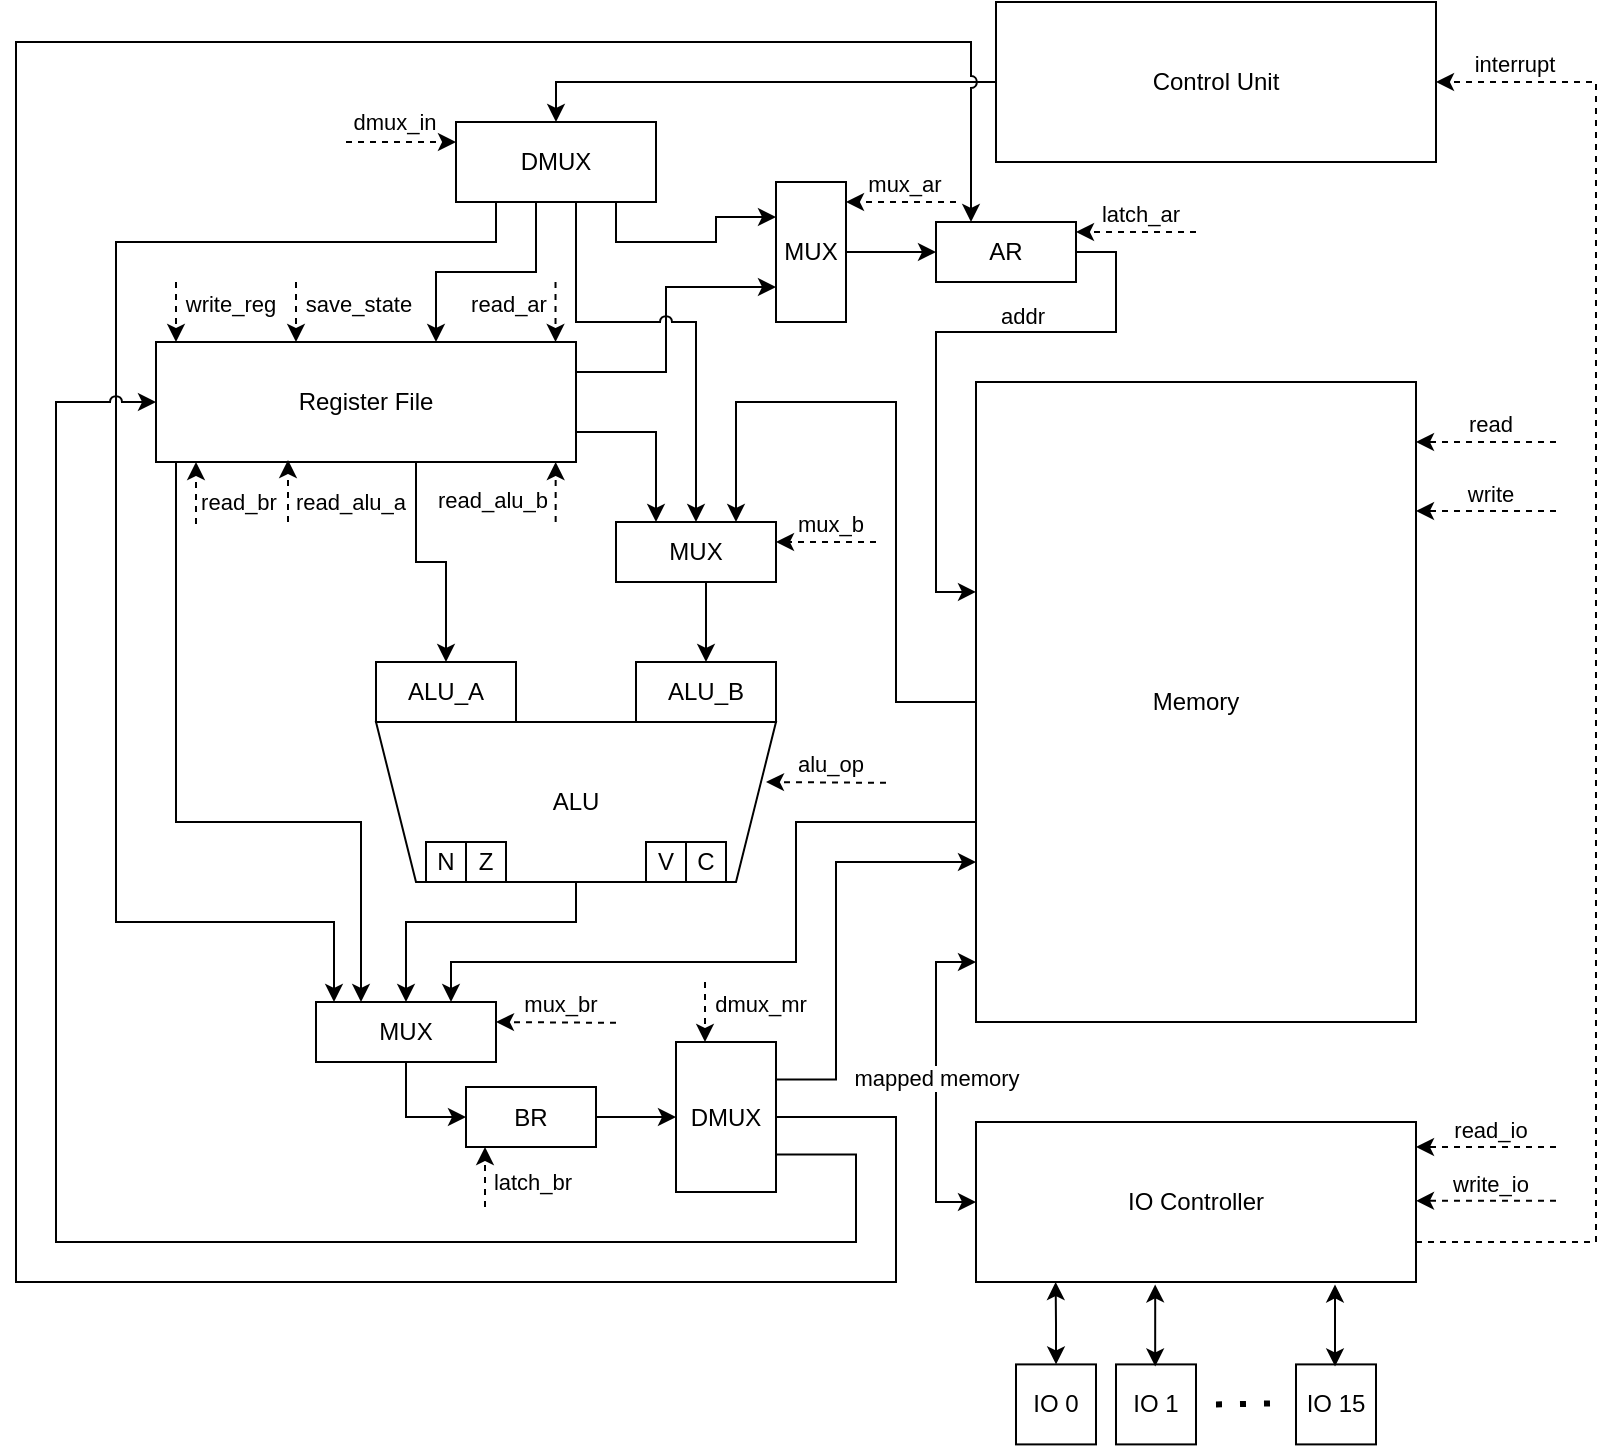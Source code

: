 <mxfile version="26.2.14">
  <diagram name="Page-1" id="099fd60b-425b-db50-ffb0-6b813814b670">
    <mxGraphModel dx="2339" dy="774" grid="1" gridSize="10" guides="1" tooltips="1" connect="1" arrows="1" fold="1" page="1" pageScale="1" pageWidth="850" pageHeight="1100" background="none" math="0" shadow="0">
      <root>
        <mxCell id="0" />
        <mxCell id="1" parent="0" />
        <mxCell id="riJFMd-E-siuRD8wx49H-91" style="edgeStyle=orthogonalEdgeStyle;rounded=0;orthogonalLoop=1;jettySize=auto;html=1;exitX=0;exitY=0.5;exitDx=0;exitDy=0;entryX=0.5;entryY=0;entryDx=0;entryDy=0;" edge="1" parent="1" source="riJFMd-E-siuRD8wx49H-23" target="riJFMd-E-siuRD8wx49H-83">
          <mxGeometry relative="1" as="geometry" />
        </mxCell>
        <mxCell id="riJFMd-E-siuRD8wx49H-23" value="Control Unit" style="rounded=0;whiteSpace=wrap;html=1;" vertex="1" parent="1">
          <mxGeometry x="480" y="10" width="220" height="80" as="geometry" />
        </mxCell>
        <mxCell id="riJFMd-E-siuRD8wx49H-191" style="edgeStyle=orthogonalEdgeStyle;rounded=0;orthogonalLoop=1;jettySize=auto;html=1;exitX=0.5;exitY=0;exitDx=0;exitDy=0;entryX=0.5;entryY=0;entryDx=0;entryDy=0;" edge="1" parent="1" source="riJFMd-E-siuRD8wx49H-2" target="riJFMd-E-siuRD8wx49H-24">
          <mxGeometry relative="1" as="geometry">
            <Array as="points">
              <mxPoint x="270" y="470" />
              <mxPoint x="185" y="470" />
            </Array>
          </mxGeometry>
        </mxCell>
        <mxCell id="riJFMd-E-siuRD8wx49H-2" value="ALU" style="shape=trapezoid;perimeter=trapezoidPerimeter;whiteSpace=wrap;html=1;fixedSize=1;direction=west;rotation=0;" vertex="1" parent="1">
          <mxGeometry x="170" y="370" width="200" height="80" as="geometry" />
        </mxCell>
        <mxCell id="riJFMd-E-siuRD8wx49H-3" value="ALU_B" style="rounded=0;whiteSpace=wrap;html=1;" vertex="1" parent="1">
          <mxGeometry x="300" y="340" width="70" height="30" as="geometry" />
        </mxCell>
        <mxCell id="riJFMd-E-siuRD8wx49H-4" value="ALU_A" style="rounded=0;whiteSpace=wrap;html=1;" vertex="1" parent="1">
          <mxGeometry x="170" y="340" width="70" height="30" as="geometry" />
        </mxCell>
        <mxCell id="riJFMd-E-siuRD8wx49H-54" style="edgeStyle=orthogonalEdgeStyle;rounded=0;orthogonalLoop=1;jettySize=auto;html=1;exitX=0.5;exitY=1;exitDx=0;exitDy=0;entryX=0;entryY=0.5;entryDx=0;entryDy=0;" edge="1" parent="1" source="riJFMd-E-siuRD8wx49H-24" target="riJFMd-E-siuRD8wx49H-47">
          <mxGeometry relative="1" as="geometry" />
        </mxCell>
        <mxCell id="riJFMd-E-siuRD8wx49H-24" value="MUX" style="rounded=0;whiteSpace=wrap;html=1;" vertex="1" parent="1">
          <mxGeometry x="140" y="510" width="90" height="30" as="geometry" />
        </mxCell>
        <mxCell id="riJFMd-E-siuRD8wx49H-45" style="edgeStyle=orthogonalEdgeStyle;rounded=0;orthogonalLoop=1;jettySize=auto;html=1;exitX=0;exitY=0.5;exitDx=0;exitDy=0;entryX=0.75;entryY=0;entryDx=0;entryDy=0;" edge="1" parent="1" source="riJFMd-E-siuRD8wx49H-31" target="riJFMd-E-siuRD8wx49H-41">
          <mxGeometry relative="1" as="geometry">
            <Array as="points">
              <mxPoint x="430" y="360" />
              <mxPoint x="430" y="210" />
              <mxPoint x="350" y="210" />
            </Array>
          </mxGeometry>
        </mxCell>
        <mxCell id="riJFMd-E-siuRD8wx49H-192" style="edgeStyle=orthogonalEdgeStyle;rounded=0;orthogonalLoop=1;jettySize=auto;html=1;exitX=0;exitY=0.5;exitDx=0;exitDy=0;entryX=0.75;entryY=0;entryDx=0;entryDy=0;" edge="1" parent="1" source="riJFMd-E-siuRD8wx49H-31" target="riJFMd-E-siuRD8wx49H-24">
          <mxGeometry relative="1" as="geometry">
            <Array as="points">
              <mxPoint x="470" y="420" />
              <mxPoint x="380" y="420" />
              <mxPoint x="380" y="490" />
              <mxPoint x="208" y="490" />
            </Array>
          </mxGeometry>
        </mxCell>
        <mxCell id="riJFMd-E-siuRD8wx49H-31" value="Memory" style="rounded=0;whiteSpace=wrap;html=1;" vertex="1" parent="1">
          <mxGeometry x="470" y="200" width="220" height="320" as="geometry" />
        </mxCell>
        <mxCell id="riJFMd-E-siuRD8wx49H-37" value="AR" style="rounded=0;whiteSpace=wrap;html=1;" vertex="1" parent="1">
          <mxGeometry x="450" y="120" width="70" height="30" as="geometry" />
        </mxCell>
        <mxCell id="riJFMd-E-siuRD8wx49H-40" style="edgeStyle=orthogonalEdgeStyle;rounded=0;orthogonalLoop=1;jettySize=auto;html=1;exitX=1;exitY=0.5;exitDx=0;exitDy=0;entryX=0;entryY=0.328;entryDx=0;entryDy=0;entryPerimeter=0;" edge="1" parent="1" source="riJFMd-E-siuRD8wx49H-37" target="riJFMd-E-siuRD8wx49H-31">
          <mxGeometry relative="1" as="geometry" />
        </mxCell>
        <mxCell id="riJFMd-E-siuRD8wx49H-146" value="addr" style="edgeLabel;html=1;align=center;verticalAlign=middle;resizable=0;points=[];" vertex="1" connectable="0" parent="riJFMd-E-siuRD8wx49H-40">
          <mxGeometry x="-0.285" relative="1" as="geometry">
            <mxPoint y="-8" as="offset" />
          </mxGeometry>
        </mxCell>
        <mxCell id="riJFMd-E-siuRD8wx49H-46" style="edgeStyle=orthogonalEdgeStyle;rounded=0;orthogonalLoop=1;jettySize=auto;html=1;exitX=0.5;exitY=1;exitDx=0;exitDy=0;entryX=0.5;entryY=0;entryDx=0;entryDy=0;" edge="1" parent="1" source="riJFMd-E-siuRD8wx49H-41" target="riJFMd-E-siuRD8wx49H-3">
          <mxGeometry relative="1" as="geometry">
            <Array as="points">
              <mxPoint x="335" y="280" />
            </Array>
          </mxGeometry>
        </mxCell>
        <mxCell id="riJFMd-E-siuRD8wx49H-41" value="MUX" style="rounded=0;whiteSpace=wrap;html=1;" vertex="1" parent="1">
          <mxGeometry x="290" y="270" width="80" height="30" as="geometry" />
        </mxCell>
        <mxCell id="riJFMd-E-siuRD8wx49H-73" style="edgeStyle=orthogonalEdgeStyle;rounded=0;orthogonalLoop=1;jettySize=auto;html=1;exitX=1;exitY=0.5;exitDx=0;exitDy=0;entryX=0;entryY=0.5;entryDx=0;entryDy=0;" edge="1" parent="1" source="riJFMd-E-siuRD8wx49H-47" target="riJFMd-E-siuRD8wx49H-72">
          <mxGeometry relative="1" as="geometry" />
        </mxCell>
        <mxCell id="riJFMd-E-siuRD8wx49H-47" value="BR" style="rounded=0;whiteSpace=wrap;html=1;" vertex="1" parent="1">
          <mxGeometry x="215" y="552.5" width="65" height="30" as="geometry" />
        </mxCell>
        <mxCell id="riJFMd-E-siuRD8wx49H-64" style="edgeStyle=orthogonalEdgeStyle;rounded=0;orthogonalLoop=1;jettySize=auto;html=1;exitX=1;exitY=0.75;exitDx=0;exitDy=0;entryX=0.25;entryY=0;entryDx=0;entryDy=0;" edge="1" parent="1" source="riJFMd-E-siuRD8wx49H-57" target="riJFMd-E-siuRD8wx49H-41">
          <mxGeometry relative="1" as="geometry" />
        </mxCell>
        <mxCell id="riJFMd-E-siuRD8wx49H-68" style="edgeStyle=orthogonalEdgeStyle;rounded=0;orthogonalLoop=1;jettySize=auto;html=1;exitX=1;exitY=0.25;exitDx=0;exitDy=0;entryX=0;entryY=0.75;entryDx=0;entryDy=0;strokeColor=default;snapToPoint=0;noJump=0;" edge="1" parent="1" source="riJFMd-E-siuRD8wx49H-57" target="riJFMd-E-siuRD8wx49H-66">
          <mxGeometry relative="1" as="geometry">
            <Array as="points">
              <mxPoint x="315" y="195" />
              <mxPoint x="315" y="153" />
            </Array>
          </mxGeometry>
        </mxCell>
        <mxCell id="riJFMd-E-siuRD8wx49H-175" style="edgeStyle=orthogonalEdgeStyle;rounded=0;orthogonalLoop=1;jettySize=auto;html=1;exitX=0.5;exitY=1;exitDx=0;exitDy=0;" edge="1" parent="1" source="riJFMd-E-siuRD8wx49H-57" target="riJFMd-E-siuRD8wx49H-4">
          <mxGeometry relative="1" as="geometry">
            <Array as="points">
              <mxPoint x="190" y="240" />
              <mxPoint x="190" y="290" />
              <mxPoint x="205" y="290" />
            </Array>
          </mxGeometry>
        </mxCell>
        <mxCell id="riJFMd-E-siuRD8wx49H-194" style="edgeStyle=orthogonalEdgeStyle;rounded=0;orthogonalLoop=1;jettySize=auto;html=1;exitX=0.5;exitY=1;exitDx=0;exitDy=0;entryX=0.25;entryY=0;entryDx=0;entryDy=0;" edge="1" parent="1" source="riJFMd-E-siuRD8wx49H-57" target="riJFMd-E-siuRD8wx49H-24">
          <mxGeometry relative="1" as="geometry">
            <Array as="points">
              <mxPoint x="70" y="240" />
              <mxPoint x="70" y="420" />
              <mxPoint x="162" y="420" />
            </Array>
          </mxGeometry>
        </mxCell>
        <mxCell id="riJFMd-E-siuRD8wx49H-57" value="Register File" style="rounded=0;whiteSpace=wrap;html=1;" vertex="1" parent="1">
          <mxGeometry x="60" y="180" width="210" height="60" as="geometry" />
        </mxCell>
        <mxCell id="riJFMd-E-siuRD8wx49H-67" style="edgeStyle=orthogonalEdgeStyle;rounded=0;orthogonalLoop=1;jettySize=auto;html=1;exitX=1;exitY=0.5;exitDx=0;exitDy=0;entryX=0;entryY=0.5;entryDx=0;entryDy=0;" edge="1" parent="1" source="riJFMd-E-siuRD8wx49H-66" target="riJFMd-E-siuRD8wx49H-37">
          <mxGeometry relative="1" as="geometry" />
        </mxCell>
        <mxCell id="riJFMd-E-siuRD8wx49H-66" value="MUX" style="rounded=0;whiteSpace=wrap;html=1;" vertex="1" parent="1">
          <mxGeometry x="370" y="100" width="35" height="70" as="geometry" />
        </mxCell>
        <mxCell id="riJFMd-E-siuRD8wx49H-74" style="edgeStyle=orthogonalEdgeStyle;rounded=0;orthogonalLoop=1;jettySize=auto;html=1;exitX=1;exitY=0.25;exitDx=0;exitDy=0;entryX=0;entryY=0.75;entryDx=0;entryDy=0;" edge="1" parent="1" source="riJFMd-E-siuRD8wx49H-72" target="riJFMd-E-siuRD8wx49H-31">
          <mxGeometry relative="1" as="geometry">
            <Array as="points">
              <mxPoint x="400" y="549" />
              <mxPoint x="400" y="440" />
            </Array>
          </mxGeometry>
        </mxCell>
        <mxCell id="riJFMd-E-siuRD8wx49H-199" style="edgeStyle=orthogonalEdgeStyle;rounded=0;orthogonalLoop=1;jettySize=auto;html=1;exitX=1;exitY=0.5;exitDx=0;exitDy=0;entryX=0.25;entryY=0;entryDx=0;entryDy=0;jumpStyle=arc;" edge="1" parent="1" source="riJFMd-E-siuRD8wx49H-72" target="riJFMd-E-siuRD8wx49H-37">
          <mxGeometry relative="1" as="geometry">
            <Array as="points">
              <mxPoint x="430" y="568" />
              <mxPoint x="430" y="650" />
              <mxPoint x="-10" y="650" />
              <mxPoint x="-10" y="30" />
              <mxPoint x="468" y="30" />
            </Array>
          </mxGeometry>
        </mxCell>
        <mxCell id="riJFMd-E-siuRD8wx49H-72" value="DMUX" style="rounded=0;whiteSpace=wrap;html=1;" vertex="1" parent="1">
          <mxGeometry x="320" y="530" width="50" height="75" as="geometry" />
        </mxCell>
        <mxCell id="riJFMd-E-siuRD8wx49H-86" style="edgeStyle=orthogonalEdgeStyle;rounded=0;orthogonalLoop=1;jettySize=auto;html=1;exitX=0.75;exitY=1;exitDx=0;exitDy=0;entryX=0;entryY=0.25;entryDx=0;entryDy=0;" edge="1" parent="1" source="riJFMd-E-siuRD8wx49H-83" target="riJFMd-E-siuRD8wx49H-66">
          <mxGeometry relative="1" as="geometry">
            <Array as="points">
              <mxPoint x="290" y="130" />
              <mxPoint x="340" y="130" />
              <mxPoint x="340" y="118" />
            </Array>
          </mxGeometry>
        </mxCell>
        <mxCell id="riJFMd-E-siuRD8wx49H-88" style="edgeStyle=orthogonalEdgeStyle;rounded=0;orthogonalLoop=1;jettySize=auto;html=1;exitX=0;exitY=1;exitDx=0;exitDy=0;" edge="1" parent="1" source="riJFMd-E-siuRD8wx49H-83">
          <mxGeometry relative="1" as="geometry">
            <mxPoint x="149" y="510" as="targetPoint" />
            <Array as="points">
              <mxPoint x="230" y="110" />
              <mxPoint x="230" y="130" />
              <mxPoint x="40" y="130" />
              <mxPoint x="40" y="470" />
              <mxPoint x="149" y="470" />
            </Array>
          </mxGeometry>
        </mxCell>
        <mxCell id="riJFMd-E-siuRD8wx49H-170" style="edgeStyle=orthogonalEdgeStyle;rounded=0;orthogonalLoop=1;jettySize=auto;html=1;exitX=0.5;exitY=1;exitDx=0;exitDy=0;" edge="1" parent="1" source="riJFMd-E-siuRD8wx49H-83" target="riJFMd-E-siuRD8wx49H-57">
          <mxGeometry relative="1" as="geometry">
            <Array as="points">
              <mxPoint x="250" y="110" />
              <mxPoint x="250" y="145" />
              <mxPoint x="200" y="145" />
            </Array>
          </mxGeometry>
        </mxCell>
        <mxCell id="riJFMd-E-siuRD8wx49H-83" value="DMUX" style="rounded=0;whiteSpace=wrap;html=1;" vertex="1" parent="1">
          <mxGeometry x="210" y="70" width="100" height="40" as="geometry" />
        </mxCell>
        <mxCell id="riJFMd-E-siuRD8wx49H-75" style="edgeStyle=orthogonalEdgeStyle;rounded=0;orthogonalLoop=1;jettySize=auto;html=1;exitX=1;exitY=0.75;exitDx=0;exitDy=0;entryX=0;entryY=0.5;entryDx=0;entryDy=0;jumpStyle=arc;" edge="1" parent="1" source="riJFMd-E-siuRD8wx49H-72" target="riJFMd-E-siuRD8wx49H-57">
          <mxGeometry relative="1" as="geometry">
            <Array as="points">
              <mxPoint x="410" y="586" />
              <mxPoint x="410" y="630" />
              <mxPoint x="10" y="630" />
              <mxPoint x="10" y="210" />
            </Array>
          </mxGeometry>
        </mxCell>
        <mxCell id="riJFMd-E-siuRD8wx49H-85" style="edgeStyle=orthogonalEdgeStyle;rounded=0;orthogonalLoop=1;jettySize=auto;html=1;exitX=0.5;exitY=1;exitDx=0;exitDy=0;entryX=0.5;entryY=0;entryDx=0;entryDy=0;jumpStyle=arc;" edge="1" parent="1" source="riJFMd-E-siuRD8wx49H-83" target="riJFMd-E-siuRD8wx49H-41">
          <mxGeometry relative="1" as="geometry">
            <Array as="points">
              <mxPoint x="270" y="110" />
              <mxPoint x="270" y="170" />
              <mxPoint x="330" y="170" />
            </Array>
          </mxGeometry>
        </mxCell>
        <mxCell id="riJFMd-E-siuRD8wx49H-103" style="edgeStyle=orthogonalEdgeStyle;rounded=0;orthogonalLoop=1;jettySize=auto;html=1;exitX=0;exitY=0.5;exitDx=0;exitDy=0;startArrow=classic;startFill=1;" edge="1" parent="1" source="riJFMd-E-siuRD8wx49H-92">
          <mxGeometry relative="1" as="geometry">
            <mxPoint x="470" y="490" as="targetPoint" />
            <Array as="points">
              <mxPoint x="450" y="610" />
              <mxPoint x="450" y="490" />
            </Array>
          </mxGeometry>
        </mxCell>
        <mxCell id="riJFMd-E-siuRD8wx49H-158" value="mapped memory" style="edgeLabel;html=1;align=center;verticalAlign=middle;resizable=0;points=[];" vertex="1" connectable="0" parent="riJFMd-E-siuRD8wx49H-103">
          <mxGeometry x="0.025" relative="1" as="geometry">
            <mxPoint as="offset" />
          </mxGeometry>
        </mxCell>
        <mxCell id="riJFMd-E-siuRD8wx49H-173" style="edgeStyle=orthogonalEdgeStyle;rounded=0;orthogonalLoop=1;jettySize=auto;html=1;exitX=1;exitY=0.75;exitDx=0;exitDy=0;entryX=1;entryY=0.5;entryDx=0;entryDy=0;dashed=1;" edge="1" parent="1" source="riJFMd-E-siuRD8wx49H-92" target="riJFMd-E-siuRD8wx49H-23">
          <mxGeometry relative="1" as="geometry">
            <Array as="points">
              <mxPoint x="780" y="630" />
              <mxPoint x="780" y="50" />
            </Array>
          </mxGeometry>
        </mxCell>
        <mxCell id="riJFMd-E-siuRD8wx49H-174" value="interrupt" style="edgeLabel;html=1;align=center;verticalAlign=middle;resizable=0;points=[];" vertex="1" connectable="0" parent="riJFMd-E-siuRD8wx49H-173">
          <mxGeometry x="0.897" y="-1" relative="1" as="geometry">
            <mxPoint y="-8" as="offset" />
          </mxGeometry>
        </mxCell>
        <mxCell id="riJFMd-E-siuRD8wx49H-92" value="IO Controller" style="rounded=0;whiteSpace=wrap;html=1;" vertex="1" parent="1">
          <mxGeometry x="470" y="570" width="220" height="80" as="geometry" />
        </mxCell>
        <mxCell id="riJFMd-E-siuRD8wx49H-93" value="IO 0" style="rounded=0;whiteSpace=wrap;html=1;" vertex="1" parent="1">
          <mxGeometry x="490" y="691.2" width="40" height="40" as="geometry" />
        </mxCell>
        <mxCell id="riJFMd-E-siuRD8wx49H-94" value="IO 1" style="rounded=0;whiteSpace=wrap;html=1;" vertex="1" parent="1">
          <mxGeometry x="540" y="691.2" width="40" height="40" as="geometry" />
        </mxCell>
        <mxCell id="riJFMd-E-siuRD8wx49H-95" value="IO 15" style="rounded=0;whiteSpace=wrap;html=1;" vertex="1" parent="1">
          <mxGeometry x="630" y="691.2" width="40" height="40" as="geometry" />
        </mxCell>
        <mxCell id="riJFMd-E-siuRD8wx49H-98" style="edgeStyle=orthogonalEdgeStyle;rounded=0;orthogonalLoop=1;jettySize=auto;html=1;exitX=0.5;exitY=0;exitDx=0;exitDy=0;entryX=0.181;entryY=0.985;entryDx=0;entryDy=0;entryPerimeter=0;startArrow=classic;startFill=1;" edge="1" parent="1" source="riJFMd-E-siuRD8wx49H-93">
          <mxGeometry relative="1" as="geometry">
            <mxPoint x="509.82" y="650" as="targetPoint" />
          </mxGeometry>
        </mxCell>
        <mxCell id="riJFMd-E-siuRD8wx49H-99" style="edgeStyle=orthogonalEdgeStyle;rounded=0;orthogonalLoop=1;jettySize=auto;html=1;exitX=0.5;exitY=0;exitDx=0;exitDy=0;entryX=0.181;entryY=0.985;entryDx=0;entryDy=0;entryPerimeter=0;startArrow=classic;startFill=1;" edge="1" parent="1">
          <mxGeometry relative="1" as="geometry">
            <mxPoint x="559.58" y="692.2" as="sourcePoint" />
            <mxPoint x="559.58" y="651.2" as="targetPoint" />
            <Array as="points">
              <mxPoint x="559.58" y="662.2" />
              <mxPoint x="559.58" y="662.2" />
            </Array>
          </mxGeometry>
        </mxCell>
        <mxCell id="riJFMd-E-siuRD8wx49H-100" style="edgeStyle=orthogonalEdgeStyle;rounded=0;orthogonalLoop=1;jettySize=auto;html=1;exitX=0.5;exitY=0;exitDx=0;exitDy=0;entryX=0.181;entryY=0.985;entryDx=0;entryDy=0;entryPerimeter=0;startArrow=classic;startFill=1;" edge="1" parent="1">
          <mxGeometry relative="1" as="geometry">
            <mxPoint x="649.5" y="692.2" as="sourcePoint" />
            <mxPoint x="649.5" y="651.2" as="targetPoint" />
          </mxGeometry>
        </mxCell>
        <mxCell id="riJFMd-E-siuRD8wx49H-101" value="" style="endArrow=none;dashed=1;html=1;dashPattern=1 3;strokeWidth=3;rounded=0;" edge="1" parent="1">
          <mxGeometry width="50" height="50" relative="1" as="geometry">
            <mxPoint x="590" y="711.2" as="sourcePoint" />
            <mxPoint x="620" y="710.7" as="targetPoint" />
          </mxGeometry>
        </mxCell>
        <mxCell id="riJFMd-E-siuRD8wx49H-106" value="" style="endArrow=classic;html=1;rounded=0;dashed=1;endFill=1;" edge="1" parent="1">
          <mxGeometry width="50" height="50" relative="1" as="geometry">
            <mxPoint x="760" y="582.5" as="sourcePoint" />
            <mxPoint x="690" y="582.5" as="targetPoint" />
          </mxGeometry>
        </mxCell>
        <mxCell id="riJFMd-E-siuRD8wx49H-107" value="&amp;nbsp;read_io&amp;nbsp; " style="edgeLabel;html=1;align=center;verticalAlign=middle;resizable=0;points=[];" vertex="1" connectable="0" parent="riJFMd-E-siuRD8wx49H-106">
          <mxGeometry x="-0.056" y="-1" relative="1" as="geometry">
            <mxPoint y="-8" as="offset" />
          </mxGeometry>
        </mxCell>
        <mxCell id="riJFMd-E-siuRD8wx49H-111" value="" style="endArrow=classic;html=1;rounded=0;dashed=1;" edge="1" parent="1">
          <mxGeometry width="50" height="50" relative="1" as="geometry">
            <mxPoint x="760" y="609.41" as="sourcePoint" />
            <mxPoint x="690" y="609.41" as="targetPoint" />
          </mxGeometry>
        </mxCell>
        <mxCell id="riJFMd-E-siuRD8wx49H-112" value="write_io" style="edgeLabel;html=1;align=center;verticalAlign=middle;resizable=0;points=[];" vertex="1" connectable="0" parent="riJFMd-E-siuRD8wx49H-111">
          <mxGeometry x="-0.056" y="-1" relative="1" as="geometry">
            <mxPoint y="-8" as="offset" />
          </mxGeometry>
        </mxCell>
        <mxCell id="riJFMd-E-siuRD8wx49H-118" value="" style="endArrow=classic;html=1;rounded=0;dashed=1;endFill=1;" edge="1" parent="1">
          <mxGeometry width="50" height="50" relative="1" as="geometry">
            <mxPoint x="760" y="230" as="sourcePoint" />
            <mxPoint x="690" y="230" as="targetPoint" />
          </mxGeometry>
        </mxCell>
        <mxCell id="riJFMd-E-siuRD8wx49H-119" value="&amp;nbsp;read&amp;nbsp; " style="edgeLabel;html=1;align=center;verticalAlign=middle;resizable=0;points=[];" vertex="1" connectable="0" parent="riJFMd-E-siuRD8wx49H-118">
          <mxGeometry x="-0.056" y="-1" relative="1" as="geometry">
            <mxPoint y="-8" as="offset" />
          </mxGeometry>
        </mxCell>
        <mxCell id="riJFMd-E-siuRD8wx49H-120" value="" style="endArrow=classic;html=1;rounded=0;dashed=1;" edge="1" parent="1">
          <mxGeometry width="50" height="50" relative="1" as="geometry">
            <mxPoint x="760" y="264.5" as="sourcePoint" />
            <mxPoint x="690" y="264.5" as="targetPoint" />
          </mxGeometry>
        </mxCell>
        <mxCell id="riJFMd-E-siuRD8wx49H-121" value="write" style="edgeLabel;html=1;align=center;verticalAlign=middle;resizable=0;points=[];" vertex="1" connectable="0" parent="riJFMd-E-siuRD8wx49H-120">
          <mxGeometry x="-0.056" y="-1" relative="1" as="geometry">
            <mxPoint y="-8" as="offset" />
          </mxGeometry>
        </mxCell>
        <mxCell id="riJFMd-E-siuRD8wx49H-123" value="" style="endArrow=classic;html=1;rounded=0;dashed=1;" edge="1" parent="1">
          <mxGeometry width="50" height="50" relative="1" as="geometry">
            <mxPoint x="155" y="80" as="sourcePoint" />
            <mxPoint x="210" y="80" as="targetPoint" />
          </mxGeometry>
        </mxCell>
        <mxCell id="riJFMd-E-siuRD8wx49H-124" value="dmux_in" style="edgeLabel;html=1;align=center;verticalAlign=middle;resizable=0;points=[];" vertex="1" connectable="0" parent="riJFMd-E-siuRD8wx49H-123">
          <mxGeometry x="-0.056" y="-1" relative="1" as="geometry">
            <mxPoint x="-2" y="-11" as="offset" />
          </mxGeometry>
        </mxCell>
        <mxCell id="riJFMd-E-siuRD8wx49H-126" value="" style="endArrow=classic;html=1;rounded=0;dashed=1;" edge="1" parent="1">
          <mxGeometry width="50" height="50" relative="1" as="geometry">
            <mxPoint x="334.5" y="500" as="sourcePoint" />
            <mxPoint x="334.5" y="530" as="targetPoint" />
          </mxGeometry>
        </mxCell>
        <mxCell id="riJFMd-E-siuRD8wx49H-127" value="dmux_mr" style="edgeLabel;html=1;align=center;verticalAlign=middle;resizable=0;points=[];" vertex="1" connectable="0" parent="riJFMd-E-siuRD8wx49H-126">
          <mxGeometry x="-0.056" y="-4" relative="1" as="geometry">
            <mxPoint x="31" y="-3" as="offset" />
          </mxGeometry>
        </mxCell>
        <mxCell id="riJFMd-E-siuRD8wx49H-128" value="" style="endArrow=classic;html=1;rounded=0;dashed=1;" edge="1" parent="1">
          <mxGeometry width="50" height="50" relative="1" as="geometry">
            <mxPoint x="460" y="110" as="sourcePoint" />
            <mxPoint x="405" y="110" as="targetPoint" />
          </mxGeometry>
        </mxCell>
        <mxCell id="riJFMd-E-siuRD8wx49H-129" value="mux_ar" style="edgeLabel;html=1;align=center;verticalAlign=middle;resizable=0;points=[];" vertex="1" connectable="0" parent="riJFMd-E-siuRD8wx49H-128">
          <mxGeometry x="-0.056" y="-1" relative="1" as="geometry">
            <mxPoint y="-8" as="offset" />
          </mxGeometry>
        </mxCell>
        <mxCell id="riJFMd-E-siuRD8wx49H-138" value="" style="endArrow=classic;html=1;rounded=0;dashed=1;" edge="1" parent="1">
          <mxGeometry width="50" height="50" relative="1" as="geometry">
            <mxPoint x="420" y="280" as="sourcePoint" />
            <mxPoint x="370" y="280" as="targetPoint" />
          </mxGeometry>
        </mxCell>
        <mxCell id="riJFMd-E-siuRD8wx49H-139" value="mux_b" style="edgeLabel;html=1;align=center;verticalAlign=middle;resizable=0;points=[];" vertex="1" connectable="0" parent="riJFMd-E-siuRD8wx49H-138">
          <mxGeometry x="-0.056" y="-1" relative="1" as="geometry">
            <mxPoint y="-8" as="offset" />
          </mxGeometry>
        </mxCell>
        <mxCell id="riJFMd-E-siuRD8wx49H-140" value="" style="endArrow=classic;html=1;rounded=0;dashed=1;" edge="1" parent="1">
          <mxGeometry width="50" height="50" relative="1" as="geometry">
            <mxPoint x="290" y="520.42" as="sourcePoint" />
            <mxPoint x="230" y="520" as="targetPoint" />
          </mxGeometry>
        </mxCell>
        <mxCell id="riJFMd-E-siuRD8wx49H-141" value="mux_br" style="edgeLabel;html=1;align=center;verticalAlign=middle;resizable=0;points=[];" vertex="1" connectable="0" parent="riJFMd-E-siuRD8wx49H-140">
          <mxGeometry x="-0.056" y="-1" relative="1" as="geometry">
            <mxPoint y="-8" as="offset" />
          </mxGeometry>
        </mxCell>
        <mxCell id="riJFMd-E-siuRD8wx49H-147" value="N" style="rounded=0;whiteSpace=wrap;html=1;" vertex="1" parent="1">
          <mxGeometry x="195" y="430" width="20" height="20" as="geometry" />
        </mxCell>
        <mxCell id="riJFMd-E-siuRD8wx49H-148" value="Z" style="rounded=0;whiteSpace=wrap;html=1;" vertex="1" parent="1">
          <mxGeometry x="215" y="430" width="20" height="20" as="geometry" />
        </mxCell>
        <mxCell id="riJFMd-E-siuRD8wx49H-150" value="V" style="rounded=0;whiteSpace=wrap;html=1;" vertex="1" parent="1">
          <mxGeometry x="305" y="430" width="20" height="20" as="geometry" />
        </mxCell>
        <mxCell id="riJFMd-E-siuRD8wx49H-151" value="C" style="rounded=0;whiteSpace=wrap;html=1;" vertex="1" parent="1">
          <mxGeometry x="325" y="430" width="20" height="20" as="geometry" />
        </mxCell>
        <mxCell id="riJFMd-E-siuRD8wx49H-152" value="" style="endArrow=classic;html=1;rounded=0;dashed=1;entryX=0.25;entryY=1;entryDx=0;entryDy=0;" edge="1" parent="1">
          <mxGeometry width="50" height="50" relative="1" as="geometry">
            <mxPoint x="224.5" y="612.5" as="sourcePoint" />
            <mxPoint x="224.5" y="582.5" as="targetPoint" />
          </mxGeometry>
        </mxCell>
        <mxCell id="riJFMd-E-siuRD8wx49H-153" value="latch_br" style="edgeLabel;html=1;align=center;verticalAlign=middle;resizable=0;points=[];" vertex="1" connectable="0" parent="riJFMd-E-siuRD8wx49H-152">
          <mxGeometry x="-0.056" y="-4" relative="1" as="geometry">
            <mxPoint x="19" y="1" as="offset" />
          </mxGeometry>
        </mxCell>
        <mxCell id="riJFMd-E-siuRD8wx49H-154" value="" style="endArrow=classic;html=1;rounded=0;dashed=1;" edge="1" parent="1">
          <mxGeometry width="50" height="50" relative="1" as="geometry">
            <mxPoint x="580" y="125" as="sourcePoint" />
            <mxPoint x="520" y="125" as="targetPoint" />
          </mxGeometry>
        </mxCell>
        <mxCell id="riJFMd-E-siuRD8wx49H-155" value="latch_ar" style="edgeLabel;html=1;align=center;verticalAlign=middle;resizable=0;points=[];" vertex="1" connectable="0" parent="riJFMd-E-siuRD8wx49H-154">
          <mxGeometry x="-0.056" y="-1" relative="1" as="geometry">
            <mxPoint y="-8" as="offset" />
          </mxGeometry>
        </mxCell>
        <mxCell id="riJFMd-E-siuRD8wx49H-156" value="" style="endArrow=classic;html=1;rounded=0;dashed=1;" edge="1" parent="1">
          <mxGeometry width="50" height="50" relative="1" as="geometry">
            <mxPoint x="425" y="400.42" as="sourcePoint" />
            <mxPoint x="365" y="400.0" as="targetPoint" />
          </mxGeometry>
        </mxCell>
        <mxCell id="riJFMd-E-siuRD8wx49H-157" value="alu_op" style="edgeLabel;html=1;align=center;verticalAlign=middle;resizable=0;points=[];" vertex="1" connectable="0" parent="riJFMd-E-siuRD8wx49H-156">
          <mxGeometry x="-0.056" y="-1" relative="1" as="geometry">
            <mxPoint y="-8" as="offset" />
          </mxGeometry>
        </mxCell>
        <mxCell id="riJFMd-E-siuRD8wx49H-161" value="" style="endArrow=classic;html=1;rounded=0;dashed=1;" edge="1" parent="1">
          <mxGeometry width="50" height="50" relative="1" as="geometry">
            <mxPoint x="70" y="150" as="sourcePoint" />
            <mxPoint x="70" y="180" as="targetPoint" />
          </mxGeometry>
        </mxCell>
        <mxCell id="riJFMd-E-siuRD8wx49H-162" value="write_reg" style="edgeLabel;html=1;align=center;verticalAlign=middle;resizable=0;points=[];" vertex="1" connectable="0" parent="riJFMd-E-siuRD8wx49H-161">
          <mxGeometry x="-0.056" y="-4" relative="1" as="geometry">
            <mxPoint x="31" y="-3" as="offset" />
          </mxGeometry>
        </mxCell>
        <mxCell id="riJFMd-E-siuRD8wx49H-166" value="" style="endArrow=classic;html=1;rounded=0;dashed=1;entryX=0.25;entryY=1;entryDx=0;entryDy=0;" edge="1" parent="1">
          <mxGeometry width="50" height="50" relative="1" as="geometry">
            <mxPoint x="126" y="270" as="sourcePoint" />
            <mxPoint x="126" y="239" as="targetPoint" />
          </mxGeometry>
        </mxCell>
        <mxCell id="riJFMd-E-siuRD8wx49H-167" value="read_alu_a" style="edgeLabel;html=1;align=center;verticalAlign=middle;resizable=0;points=[];" vertex="1" connectable="0" parent="riJFMd-E-siuRD8wx49H-166">
          <mxGeometry x="-0.056" y="-4" relative="1" as="geometry">
            <mxPoint x="27" y="4" as="offset" />
          </mxGeometry>
        </mxCell>
        <mxCell id="riJFMd-E-siuRD8wx49H-168" value="" style="endArrow=classic;html=1;rounded=0;dashed=1;entryX=0.25;entryY=1;entryDx=0;entryDy=0;" edge="1" parent="1">
          <mxGeometry width="50" height="50" relative="1" as="geometry">
            <mxPoint x="259.83" y="270" as="sourcePoint" />
            <mxPoint x="259.83" y="240.0" as="targetPoint" />
          </mxGeometry>
        </mxCell>
        <mxCell id="riJFMd-E-siuRD8wx49H-169" value="read_alu_b" style="edgeLabel;html=1;align=center;verticalAlign=middle;resizable=0;points=[];" vertex="1" connectable="0" parent="riJFMd-E-siuRD8wx49H-168">
          <mxGeometry x="-0.056" y="-4" relative="1" as="geometry">
            <mxPoint x="-36" y="3" as="offset" />
          </mxGeometry>
        </mxCell>
        <mxCell id="riJFMd-E-siuRD8wx49H-171" value="" style="endArrow=classic;html=1;rounded=0;dashed=1;" edge="1" parent="1">
          <mxGeometry width="50" height="50" relative="1" as="geometry">
            <mxPoint x="259.76" y="150" as="sourcePoint" />
            <mxPoint x="259.76" y="180" as="targetPoint" />
          </mxGeometry>
        </mxCell>
        <mxCell id="riJFMd-E-siuRD8wx49H-172" value="read_ar" style="edgeLabel;html=1;align=center;verticalAlign=middle;resizable=0;points=[];" vertex="1" connectable="0" parent="riJFMd-E-siuRD8wx49H-171">
          <mxGeometry x="-0.056" y="-4" relative="1" as="geometry">
            <mxPoint x="-20" y="-3" as="offset" />
          </mxGeometry>
        </mxCell>
        <mxCell id="riJFMd-E-siuRD8wx49H-176" value="" style="endArrow=classic;html=1;rounded=0;dashed=1;" edge="1" parent="1">
          <mxGeometry width="50" height="50" relative="1" as="geometry">
            <mxPoint x="130" y="150" as="sourcePoint" />
            <mxPoint x="130" y="180" as="targetPoint" />
          </mxGeometry>
        </mxCell>
        <mxCell id="riJFMd-E-siuRD8wx49H-177" value="save_state" style="edgeLabel;html=1;align=center;verticalAlign=middle;resizable=0;points=[];" vertex="1" connectable="0" parent="riJFMd-E-siuRD8wx49H-176">
          <mxGeometry x="-0.056" y="-4" relative="1" as="geometry">
            <mxPoint x="35" y="-3" as="offset" />
          </mxGeometry>
        </mxCell>
        <mxCell id="riJFMd-E-siuRD8wx49H-197" value="" style="endArrow=classic;html=1;rounded=0;dashed=1;entryX=0.25;entryY=1;entryDx=0;entryDy=0;" edge="1" parent="1">
          <mxGeometry width="50" height="50" relative="1" as="geometry">
            <mxPoint x="80" y="271" as="sourcePoint" />
            <mxPoint x="80" y="240" as="targetPoint" />
          </mxGeometry>
        </mxCell>
        <mxCell id="riJFMd-E-siuRD8wx49H-198" value="read_br" style="edgeLabel;html=1;align=center;verticalAlign=middle;resizable=0;points=[];" vertex="1" connectable="0" parent="riJFMd-E-siuRD8wx49H-197">
          <mxGeometry x="-0.056" y="-4" relative="1" as="geometry">
            <mxPoint x="17" y="3" as="offset" />
          </mxGeometry>
        </mxCell>
      </root>
    </mxGraphModel>
  </diagram>
</mxfile>
